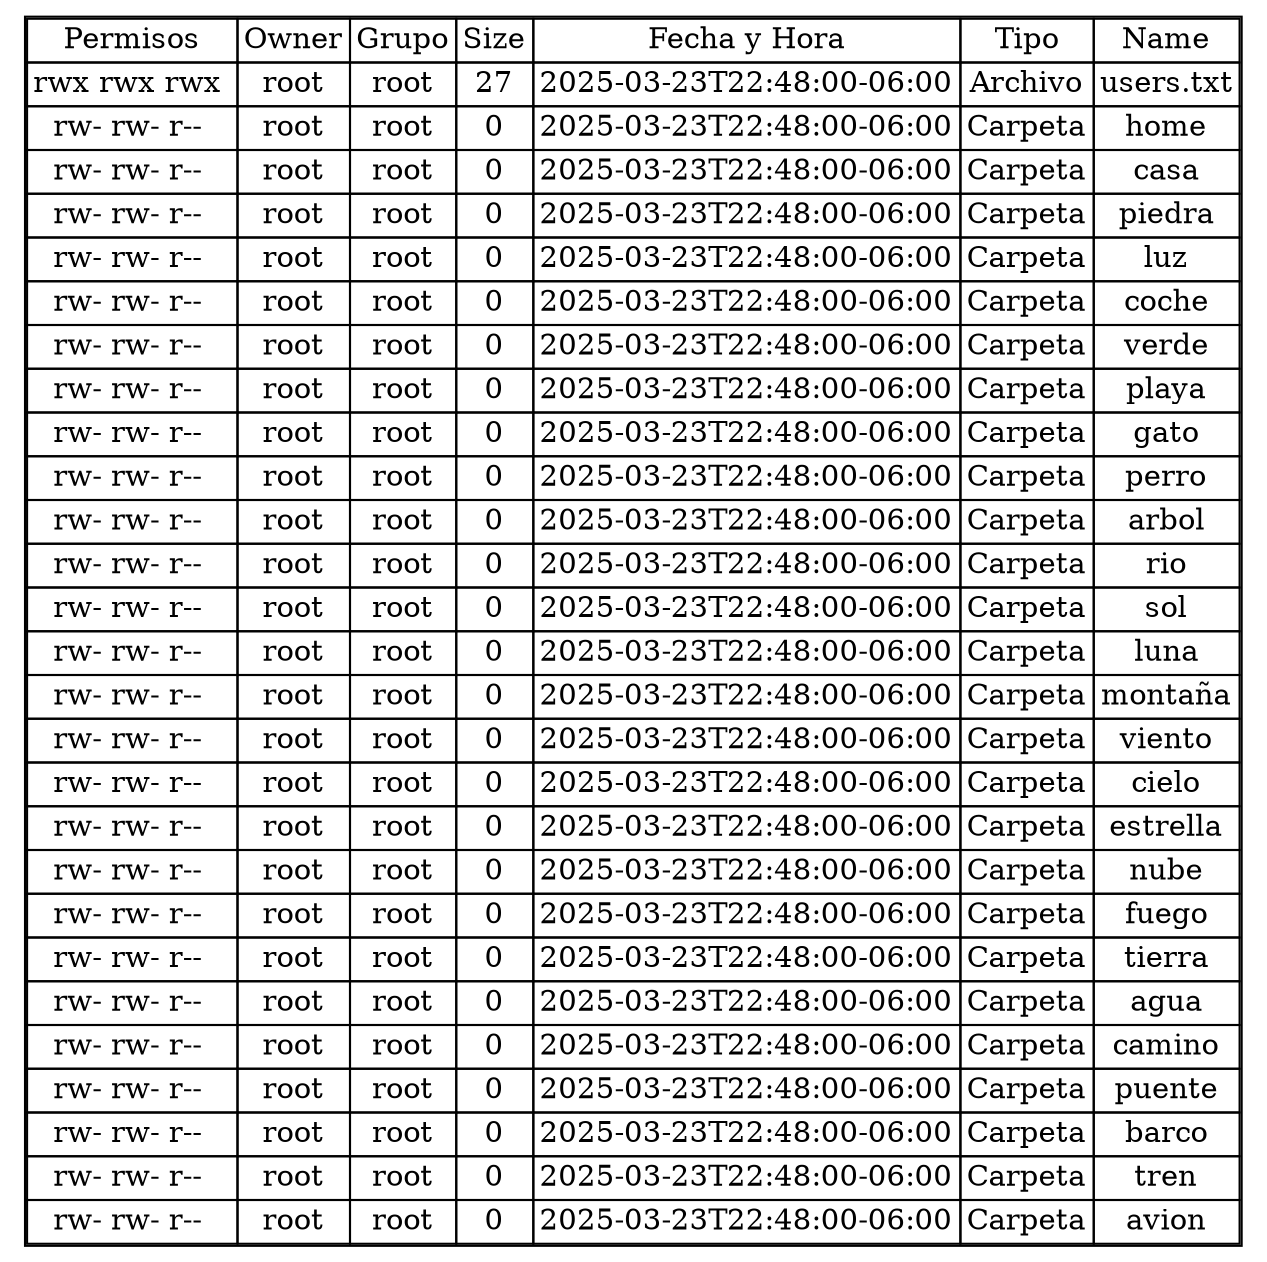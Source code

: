 digraph G {
    node [shape=plaintext];
    tabla1 [label=<
        <table border="1" cellborder="1" cellspacing="0">
            <tr><td>Permisos</td><td>Owner</td><td>Grupo</td><td>Size</td><td>Fecha y Hora</td><td>Tipo</td><td>Name</td></tr>
    <tr><td>rwx rwx rwx </td><td>root</td><td>root</td><td>27</td><td>2025-03-23T22:48:00-06:00</td><td>Archivo</td><td>users.txt</td></tr><tr><td>rw- rw- r-- </td><td>root</td><td>root</td><td>0</td><td>2025-03-23T22:48:00-06:00</td><td>Carpeta</td><td>home</td></tr><tr><td>rw- rw- r-- </td><td>root</td><td>root</td><td>0</td><td>2025-03-23T22:48:00-06:00</td><td>Carpeta</td><td>casa</td></tr><tr><td>rw- rw- r-- </td><td>root</td><td>root</td><td>0</td><td>2025-03-23T22:48:00-06:00</td><td>Carpeta</td><td>piedra</td></tr><tr><td>rw- rw- r-- </td><td>root</td><td>root</td><td>0</td><td>2025-03-23T22:48:00-06:00</td><td>Carpeta</td><td>luz</td></tr><tr><td>rw- rw- r-- </td><td>root</td><td>root</td><td>0</td><td>2025-03-23T22:48:00-06:00</td><td>Carpeta</td><td>coche</td></tr><tr><td>rw- rw- r-- </td><td>root</td><td>root</td><td>0</td><td>2025-03-23T22:48:00-06:00</td><td>Carpeta</td><td>verde</td></tr><tr><td>rw- rw- r-- </td><td>root</td><td>root</td><td>0</td><td>2025-03-23T22:48:00-06:00</td><td>Carpeta</td><td>playa</td></tr><tr><td>rw- rw- r-- </td><td>root</td><td>root</td><td>0</td><td>2025-03-23T22:48:00-06:00</td><td>Carpeta</td><td>gato</td></tr><tr><td>rw- rw- r-- </td><td>root</td><td>root</td><td>0</td><td>2025-03-23T22:48:00-06:00</td><td>Carpeta</td><td>perro</td></tr><tr><td>rw- rw- r-- </td><td>root</td><td>root</td><td>0</td><td>2025-03-23T22:48:00-06:00</td><td>Carpeta</td><td>arbol</td></tr><tr><td>rw- rw- r-- </td><td>root</td><td>root</td><td>0</td><td>2025-03-23T22:48:00-06:00</td><td>Carpeta</td><td>rio</td></tr><tr><td>rw- rw- r-- </td><td>root</td><td>root</td><td>0</td><td>2025-03-23T22:48:00-06:00</td><td>Carpeta</td><td>sol</td></tr><tr><td>rw- rw- r-- </td><td>root</td><td>root</td><td>0</td><td>2025-03-23T22:48:00-06:00</td><td>Carpeta</td><td>luna</td></tr><tr><td>rw- rw- r-- </td><td>root</td><td>root</td><td>0</td><td>2025-03-23T22:48:00-06:00</td><td>Carpeta</td><td>montaña</td></tr><tr><td>rw- rw- r-- </td><td>root</td><td>root</td><td>0</td><td>2025-03-23T22:48:00-06:00</td><td>Carpeta</td><td>viento</td></tr><tr><td>rw- rw- r-- </td><td>root</td><td>root</td><td>0</td><td>2025-03-23T22:48:00-06:00</td><td>Carpeta</td><td>cielo</td></tr><tr><td>rw- rw- r-- </td><td>root</td><td>root</td><td>0</td><td>2025-03-23T22:48:00-06:00</td><td>Carpeta</td><td>estrella</td></tr><tr><td>rw- rw- r-- </td><td>root</td><td>root</td><td>0</td><td>2025-03-23T22:48:00-06:00</td><td>Carpeta</td><td>nube</td></tr><tr><td>rw- rw- r-- </td><td>root</td><td>root</td><td>0</td><td>2025-03-23T22:48:00-06:00</td><td>Carpeta</td><td>fuego</td></tr><tr><td>rw- rw- r-- </td><td>root</td><td>root</td><td>0</td><td>2025-03-23T22:48:00-06:00</td><td>Carpeta</td><td>tierra</td></tr><tr><td>rw- rw- r-- </td><td>root</td><td>root</td><td>0</td><td>2025-03-23T22:48:00-06:00</td><td>Carpeta</td><td>agua</td></tr><tr><td>rw- rw- r-- </td><td>root</td><td>root</td><td>0</td><td>2025-03-23T22:48:00-06:00</td><td>Carpeta</td><td>camino</td></tr><tr><td>rw- rw- r-- </td><td>root</td><td>root</td><td>0</td><td>2025-03-23T22:48:00-06:00</td><td>Carpeta</td><td>puente</td></tr><tr><td>rw- rw- r-- </td><td>root</td><td>root</td><td>0</td><td>2025-03-23T22:48:00-06:00</td><td>Carpeta</td><td>barco</td></tr><tr><td>rw- rw- r-- </td><td>root</td><td>root</td><td>0</td><td>2025-03-23T22:48:00-06:00</td><td>Carpeta</td><td>tren</td></tr><tr><td>rw- rw- r-- </td><td>root</td><td>root</td><td>0</td><td>2025-03-23T22:48:00-06:00</td><td>Carpeta</td><td>avion</td></tr>
	        </table>
    >];
}